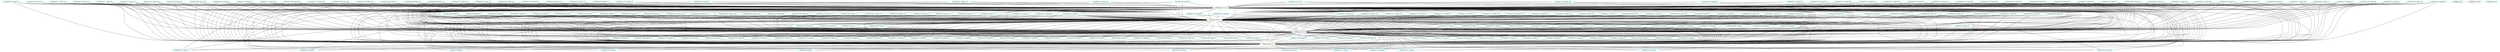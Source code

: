 graph {
"VarName('t8',temp)"[color=cyan,label="VarName('t8',temp).0"]
"VarName('t129',temp)"[color=cyan,label="VarName('t129',temp).1"]
"VarName('t128',temp)"[color=cyan,label="VarName('t128',temp).2"]
"VarName('t9',temp)"[color=cyan,label="VarName('t9',temp).3"]
"VarName('t125',temp)"[color=cyan,label="VarName('t125',temp).4"]
"VarName('t124',temp)"[color=cyan,label="VarName('t124',temp).5"]
"VarName('t127',temp)"[color=cyan,label="VarName('t127',temp).6"]
"ASMReg('edi')"[color=forestgreen,label="ASMReg('edi').7"]
"VarName('t121',temp)"[color=cyan,label="VarName('t121',temp).8"]
"VarName('t120',temp)"[color=cyan,label="VarName('t120',temp).9"]
"VarName('t123',temp)"[color=cyan,label="VarName('t123',temp).10"]
"VarName('t122',temp)"[color=cyan,label="VarName('t122',temp).11"]
"VarName('t181',temp)"[color=cyan,label="VarName('t181',temp).12"]
"ASMReg('edx')"[color=yellow,label="ASMReg('edx').13"]
"VarName('t58',temp)"[color=cyan,label="VarName('t58',temp).14"]
"VarName('t59',temp)"[color=cyan,label="VarName('t59',temp).15"]
"VarName('t56',temp)"[color=cyan,label="VarName('t56',temp).16"]
"VarName('t57',temp)"[color=cyan,label="VarName('t57',temp).17"]
"VarName('t54',temp)"[color=cyan,label="VarName('t54',temp).18"]
"VarName('t55',temp)"[color=cyan,label="VarName('t55',temp).19"]
"VarName('t52',temp)"[color=cyan,label="VarName('t52',temp).20"]
"VarName('t53',temp)"[color=cyan,label="VarName('t53',temp).21"]
"VarName('t50',temp)"[color=cyan,label="VarName('t50',temp).22"]
"VarName('t51',temp)"[color=cyan,label="VarName('t51',temp).23"]
"VarName('t0',temp)"[color=cyan,label="VarName('t0',temp).24"]
"VarName('a',user)"[color=cyan,label="VarName('a',user).25"]
"VarName('t1',temp)"[color=cyan,label="VarName('t1',temp).26"]
"VarName('t190',temp)"[color=cyan,label="VarName('t190',temp).27"]
"VarName('t126',temp)"[color=cyan,label="VarName('t126',temp).28"]
"VarName('t101',temp)"[color=cyan,label="VarName('t101',temp).29"]
"VarName('t138',temp)"[color=cyan,label="VarName('t138',temp).30"]
"VarName('t139',temp)"[color=cyan,label="VarName('t139',temp).31"]
"VarName('t136',temp)"[color=cyan,label="VarName('t136',temp).32"]
"VarName('t137',temp)"[color=cyan,label="VarName('t137',temp).33"]
"VarName('t134',temp)"[color=cyan,label="VarName('t134',temp).34"]
"VarName('t135',temp)"[color=cyan,label="VarName('t135',temp).35"]
"VarName('t132',temp)"[color=cyan,label="VarName('t132',temp).36"]
"VarName('t133',temp)"[color=cyan,label="VarName('t133',temp).37"]
"VarName('t130',temp)"[color=cyan,label="VarName('t130',temp).38"]
"VarName('t131',temp)"[color=cyan,label="VarName('t131',temp).39"]
"VarName('t38',temp)"[color=cyan,label="VarName('t38',temp).40"]
"VarName('t39',temp)"[color=cyan,label="VarName('t39',temp).41"]
"VarName('t30',temp)"[color=cyan,label="VarName('t30',temp).42"]
"VarName('t31',temp)"[color=cyan,label="VarName('t31',temp).43"]
"VarName('t32',temp)"[color=cyan,label="VarName('t32',temp).44"]
"VarName('t33',temp)"[color=cyan,label="VarName('t33',temp).45"]
"VarName('t34',temp)"[color=cyan,label="VarName('t34',temp).46"]
"VarName('t35',temp)"[color=cyan,label="VarName('t35',temp).47"]
"VarName('t36',temp)"[color=cyan,label="VarName('t36',temp).48"]
"VarName('t37',temp)"[color=cyan,label="VarName('t37',temp).49"]
"VarName('t49',temp)"[color=cyan,label="VarName('t49',temp).50"]
"VarName('t48',temp)"[color=cyan,label="VarName('t48',temp).51"]
"VarName('t45',temp)"[color=cyan,label="VarName('t45',temp).52"]
"VarName('t44',temp)"[color=cyan,label="VarName('t44',temp).53"]
"VarName('t47',temp)"[color=cyan,label="VarName('t47',temp).54"]
"VarName('t46',temp)"[color=cyan,label="VarName('t46',temp).55"]
"VarName('t41',temp)"[color=cyan,label="VarName('t41',temp).56"]
"VarName('t40',temp)"[color=cyan,label="VarName('t40',temp).57"]
"VarName('t43',temp)"[color=cyan,label="VarName('t43',temp).58"]
"VarName('t42',temp)"[color=cyan,label="VarName('t42',temp).59"]
"ASMReg('esi')"[color=brown,label="ASMReg('esi').60"]
"ASMReg('ebx')"[color=cyan,label="ASMReg('ebx').61"]
"VarName('t189',temp)"[color=cyan,label="VarName('t189',temp).62"]
"ASMReg('esp')"[color=blue,label="ASMReg('esp').63"]
"VarName('t187',temp)"[color=cyan,label="VarName('t187',temp).64"]
"VarName('t186',temp)"[color=cyan,label="VarName('t186',temp).65"]
"VarName('t185',temp)"[color=cyan,label="VarName('t185',temp).66"]
"VarName('t184',temp)"[color=cyan,label="VarName('t184',temp).67"]
"VarName('t183',temp)"[color=cyan,label="VarName('t183',temp).68"]
"VarName('t182',temp)"[color=cyan,label="VarName('t182',temp).69"]
"VarName('z',user)"[color=cyan,label="VarName('z',user).70"]
"VarName('t180',temp)"[color=cyan,label="VarName('t180',temp).71"]
"VarName('t107',temp)"[color=cyan,label="VarName('t107',temp).72"]
"VarName('t106',temp)"[color=cyan,label="VarName('t106',temp).73"]
"VarName('t105',temp)"[color=cyan,label="VarName('t105',temp).74"]
"VarName('t104',temp)"[color=cyan,label="VarName('t104',temp).75"]
"VarName('t103',temp)"[color=cyan,label="VarName('t103',temp).76"]
"VarName('t102',temp)"[color=cyan,label="VarName('t102',temp).77"]
"VarName('b',user)"[color=cyan,label="VarName('b',user).78"]
"VarName('t100',temp)"[color=cyan,label="VarName('t100',temp).79"]
"VarName('t109',temp)"[color=cyan,label="VarName('t109',temp).80"]
"VarName('t108',temp)"[color=cyan,label="VarName('t108',temp).81"]
"VarName('t7',temp)"[color=cyan,label="VarName('t7',temp).82"]
"ASMReg('ecx')"[color=orange,label="ASMReg('ecx').83"]
"VarName('t69',temp)"[color=cyan,label="VarName('t69',temp).84"]
"VarName('t68',temp)"[color=cyan,label="VarName('t68',temp).85"]
"VarName('t63',temp)"[color=cyan,label="VarName('t63',temp).86"]
"VarName('t62',temp)"[color=cyan,label="VarName('t62',temp).87"]
"VarName('t61',temp)"[color=cyan,label="VarName('t61',temp).88"]
"VarName('t60',temp)"[color=cyan,label="VarName('t60',temp).89"]
"VarName('t67',temp)"[color=cyan,label="VarName('t67',temp).90"]
"VarName('t66',temp)"[color=cyan,label="VarName('t66',temp).91"]
"VarName('t65',temp)"[color=cyan,label="VarName('t65',temp).92"]
"VarName('t64',temp)"[color=cyan,label="VarName('t64',temp).93"]
"VarName('t110',temp)"[color=cyan,label="VarName('t110',temp).94"]
"VarName('t111',temp)"[color=cyan,label="VarName('t111',temp).95"]
"VarName('t112',temp)"[color=cyan,label="VarName('t112',temp).96"]
"VarName('t113',temp)"[color=cyan,label="VarName('t113',temp).97"]
"VarName('t114',temp)"[color=cyan,label="VarName('t114',temp).98"]
"VarName('t115',temp)"[color=cyan,label="VarName('t115',temp).99"]
"VarName('t116',temp)"[color=cyan,label="VarName('t116',temp).100"]
"VarName('t117',temp)"[color=cyan,label="VarName('t117',temp).101"]
"VarName('t118',temp)"[color=cyan,label="VarName('t118',temp).102"]
"VarName('t119',temp)"[color=cyan,label="VarName('t119',temp).103"]
"VarName('t161',temp)"[color=cyan,label="VarName('t161',temp).104"]
"VarName('t160',temp)"[color=cyan,label="VarName('t160',temp).105"]
"VarName('t163',temp)"[color=cyan,label="VarName('t163',temp).106"]
"VarName('t162',temp)"[color=cyan,label="VarName('t162',temp).107"]
"VarName('t165',temp)"[color=cyan,label="VarName('t165',temp).108"]
"VarName('t164',temp)"[color=cyan,label="VarName('t164',temp).109"]
"VarName('t167',temp)"[color=cyan,label="VarName('t167',temp).110"]
"VarName('t166',temp)"[color=cyan,label="VarName('t166',temp).111"]
"VarName('t169',temp)"[color=cyan,label="VarName('t169',temp).112"]
"VarName('t168',temp)"[color=cyan,label="VarName('t168',temp).113"]
"VarName('t2',temp)"[color=cyan,label="VarName('t2',temp).114"]
"VarName('t3',temp)"[color=cyan,label="VarName('t3',temp).115"]
"VarName('t4',temp)"[color=cyan,label="VarName('t4',temp).116"]
"VarName('t5',temp)"[color=cyan,label="VarName('t5',temp).117"]
"VarName('t6',temp)"[color=cyan,label="VarName('t6',temp).118"]
"VarName('y',user)"[color=cyan,label="VarName('y',user).119"]
"VarName('t98',temp)"[color=cyan,label="VarName('t98',temp).120"]
"VarName('t99',temp)"[color=cyan,label="VarName('t99',temp).121"]
"VarName('c',user)"[color=cyan,label="VarName('c',user).122"]
"VarName('t92',temp)"[color=cyan,label="VarName('t92',temp).123"]
"VarName('t93',temp)"[color=cyan,label="VarName('t93',temp).124"]
"VarName('t90',temp)"[color=cyan,label="VarName('t90',temp).125"]
"VarName('t91',temp)"[color=cyan,label="VarName('t91',temp).126"]
"VarName('t96',temp)"[color=cyan,label="VarName('t96',temp).127"]
"VarName('t97',temp)"[color=cyan,label="VarName('t97',temp).128"]
"VarName('t94',temp)"[color=cyan,label="VarName('t94',temp).129"]
"VarName('t95',temp)"[color=cyan,label="VarName('t95',temp).130"]
"VarName('t172',temp)"[color=cyan,label="VarName('t172',temp).131"]
"VarName('t173',temp)"[color=cyan,label="VarName('t173',temp).132"]
"VarName('t170',temp)"[color=cyan,label="VarName('t170',temp).133"]
"VarName('t171',temp)"[color=cyan,label="VarName('t171',temp).134"]
"VarName('t176',temp)"[color=cyan,label="VarName('t176',temp).135"]
"VarName('t177',temp)"[color=cyan,label="VarName('t177',temp).136"]
"VarName('t174',temp)"[color=cyan,label="VarName('t174',temp).137"]
"VarName('t175',temp)"[color=cyan,label="VarName('t175',temp).138"]
"VarName('t178',temp)"[color=cyan,label="VarName('t178',temp).139"]
"VarName('t179',temp)"[color=cyan,label="VarName('t179',temp).140"]
"VarName('t74',temp)"[color=cyan,label="VarName('t74',temp).141"]
"ASMReg('eax')"[color=green,label="ASMReg('eax').142"]
"VarName('t76',temp)"[color=cyan,label="VarName('t76',temp).143"]
"VarName('t77',temp)"[color=cyan,label="VarName('t77',temp).144"]
"VarName('t70',temp)"[color=cyan,label="VarName('t70',temp).145"]
"VarName('t71',temp)"[color=cyan,label="VarName('t71',temp).146"]
"VarName('t72',temp)"[color=cyan,label="VarName('t72',temp).147"]
"VarName('t73',temp)"[color=cyan,label="VarName('t73',temp).148"]
"VarName('t78',temp)"[color=cyan,label="VarName('t78',temp).149"]
"VarName('t79',temp)"[color=cyan,label="VarName('t79',temp).150"]
"VarName('t89',temp)"[color=cyan,label="VarName('t89',temp).151"]
"VarName('t88',temp)"[color=cyan,label="VarName('t88',temp).152"]
"VarName('t191',temp)"[color=cyan,label="VarName('t191',temp).153"]
"VarName('t81',temp)"[color=cyan,label="VarName('t81',temp).154"]
"VarName('t80',temp)"[color=cyan,label="VarName('t80',temp).155"]
"VarName('t83',temp)"[color=cyan,label="VarName('t83',temp).156"]
"VarName('t82',temp)"[color=cyan,label="VarName('t82',temp).157"]
"VarName('t85',temp)"[color=cyan,label="VarName('t85',temp).158"]
"VarName('t84',temp)"[color=cyan,label="VarName('t84',temp).159"]
"VarName('t87',temp)"[color=cyan,label="VarName('t87',temp).160"]
"VarName('t86',temp)"[color=cyan,label="VarName('t86',temp).161"]
"VarName('t149',temp)"[color=cyan,label="VarName('t149',temp).162"]
"VarName('t148',temp)"[color=cyan,label="VarName('t148',temp).163"]
"VarName('t143',temp)"[color=cyan,label="VarName('t143',temp).164"]
"VarName('t142',temp)"[color=cyan,label="VarName('t142',temp).165"]
"VarName('t141',temp)"[color=cyan,label="VarName('t141',temp).166"]
"VarName('t140',temp)"[color=cyan,label="VarName('t140',temp).167"]
"VarName('t147',temp)"[color=cyan,label="VarName('t147',temp).168"]
"VarName('t146',temp)"[color=cyan,label="VarName('t146',temp).169"]
"VarName('t145',temp)"[color=cyan,label="VarName('t145',temp).170"]
"VarName('t144',temp)"[color=cyan,label="VarName('t144',temp).171"]
"VarName('t29',temp)"[color=cyan,label="VarName('t29',temp).172"]
"VarName('t28',temp)"[color=cyan,label="VarName('t28',temp).173"]
"VarName('t27',temp)"[color=cyan,label="VarName('t27',temp).174"]
"VarName('t26',temp)"[color=cyan,label="VarName('t26',temp).175"]
"VarName('t25',temp)"[color=cyan,label="VarName('t25',temp).176"]
"VarName('t24',temp)"[color=cyan,label="VarName('t24',temp).177"]
"VarName('t23',temp)"[color=cyan,label="VarName('t23',temp).178"]
"VarName('t22',temp)"[color=cyan,label="VarName('t22',temp).179"]
"VarName('t21',temp)"[color=cyan,label="VarName('t21',temp).180"]
"VarName('t20',temp)"[color=cyan,label="VarName('t20',temp).181"]
"VarName('x',user)"[color=cyan,label="VarName('x',user).182"]
"VarName('t154',temp)"[color=cyan,label="VarName('t154',temp).183"]
"VarName('t155',temp)"[color=cyan,label="VarName('t155',temp).184"]
"VarName('t156',temp)"[color=cyan,label="VarName('t156',temp).185"]
"VarName('t157',temp)"[color=cyan,label="VarName('t157',temp).186"]
"VarName('t150',temp)"[color=cyan,label="VarName('t150',temp).187"]
"VarName('t151',temp)"[color=cyan,label="VarName('t151',temp).188"]
"VarName('t152',temp)"[color=cyan,label="VarName('t152',temp).189"]
"VarName('t153',temp)"[color=cyan,label="VarName('t153',temp).190"]
"VarName('t158',temp)"[color=cyan,label="VarName('t158',temp).191"]
"VarName('t159',temp)"[color=cyan,label="VarName('t159',temp).192"]
"VarName('t12',temp)"[color=cyan,label="VarName('t12',temp).193"]
"VarName('t13',temp)"[color=cyan,label="VarName('t13',temp).194"]
"VarName('t10',temp)"[color=cyan,label="VarName('t10',temp).195"]
"VarName('t11',temp)"[color=cyan,label="VarName('t11',temp).196"]
"VarName('t16',temp)"[color=cyan,label="VarName('t16',temp).197"]
"VarName('t17',temp)"[color=cyan,label="VarName('t17',temp).198"]
"VarName('t14',temp)"[color=cyan,label="VarName('t14',temp).199"]
"VarName('t15',temp)"[color=cyan,label="VarName('t15',temp).200"]
"VarName('t18',temp)"[color=cyan,label="VarName('t18',temp).201"]
"VarName('t19',temp)"[color=cyan,label="VarName('t19',temp).202"]
"VarName('t75',temp)"[color=cyan,label="VarName('t75',temp).203"]
"VarName('t188',temp)"[color=cyan,label="VarName('t188',temp).204"]

"VarName('t89',temp)" -- "ASMReg('ecx')"
"VarName('t18',temp)" -- "ASMReg('edx')"
"ASMReg('eax')" -- "VarName('t175',temp)"
"VarName('t177',temp)" -- "ASMReg('esp')"
"ASMReg('esp')" -- "VarName('t30',temp)"
"VarName('t27',temp)" -- "ASMReg('edx')"
"VarName('t179',temp)" -- "ASMReg('edx')"
"VarName('t74',temp)" -- "ASMReg('edx')"
"VarName('t106',temp)" -- "ASMReg('edx')"
"ASMReg('eax')" -- "VarName('t38',temp)"
"ASMReg('eax')" -- "VarName('t65',temp)"
"VarName('c',user)" -- "ASMReg('esp')"
"ASMReg('eax')" -- "VarName('t165',temp)"
"VarName('t148',temp)" -- "ASMReg('eax')"
"ASMReg('eax')" -- "VarName('t47',temp)"
"VarName('t132',temp)" -- "ASMReg('edx')"
"ASMReg('eax')" -- "VarName('t179',temp)"
"VarName('t50',temp)" -- "ASMReg('edx')"
"ASMReg('eax')" -- "VarName('t176',temp)"
"ASMReg('eax')" -- "VarName('t121',temp)"
"VarName('t54',temp)" -- "ASMReg('edx')"
"VarName('t96',temp)" -- "ASMReg('edx')"
"VarName('t115',temp)" -- "ASMReg('esp')"
"VarName('t63',temp)" -- "ASMReg('edx')"
"VarName('t188',temp)" -- "ASMReg('ecx')"
"VarName('t149',temp)" -- "ASMReg('esp')"
"ASMReg('ecx')" -- "VarName('t35',temp)"
"VarName('t28',temp)" -- "ASMReg('ecx')"
"VarName('t141',temp)" -- "ASMReg('eax')"
"ASMReg('esp')" -- "VarName('t52',temp)"
"VarName('t165',temp)" -- "ASMReg('esp')"
"ASMReg('eax')" -- "ASMReg('edx')"
"VarName('t4',temp)" -- "ASMReg('ecx')"
"VarName('t5',temp)" -- "ASMReg('esp')"
"VarName('t14',temp)" -- "ASMReg('eax')"
"VarName('t15',temp)" -- "ASMReg('eax')"
"VarName('t178',temp)" -- "ASMReg('edx')"
"VarName('t18',temp)" -- "ASMReg('esp')"
"VarName('t34',temp)" -- "ASMReg('edx')"
"VarName('t17',temp)" -- "ASMReg('esp')"
"VarName('t169',temp)" -- "ASMReg('edx')"
"VarName('t11',temp)" -- "ASMReg('ecx')"
"ASMReg('ecx')" -- "VarName('t139',temp)"
"ASMReg('esp')" -- "VarName('t9',temp)"
"ASMReg('eax')" -- "VarName('t185',temp)"
"VarName('t112',temp)" -- "ASMReg('edx')"
"ASMReg('ecx')" -- "VarName('t106',temp)"
"VarName('t70',temp)" -- "ASMReg('esp')"
"VarName('t169',temp)" -- "ASMReg('esp')"
"ASMReg('esp')" -- "VarName('t135',temp)"
"ASMReg('ecx')" -- "VarName('a',user)"
"ASMReg('eax')" -- "VarName('t128',temp)"
"ASMReg('eax')" -- "VarName('t183',temp)"
"VarName('t11',temp)" -- "ASMReg('esp')"
"ASMReg('ecx')" -- "VarName('t181',temp)"
"VarName('t151',temp)" -- "ASMReg('esp')"
"ASMReg('eax')" -- "VarName('t0',temp)"
"ASMReg('ecx')" -- "VarName('t32',temp)"
"ASMReg('eax')" -- "VarName('t102',temp)"
"VarName('t28',temp)" -- "ASMReg('edx')"
"VarName('t147',temp)" -- "ASMReg('eax')"
"VarName('t96',temp)" -- "ASMReg('esp')"
"VarName('t66',temp)" -- "ASMReg('ecx')"
"VarName('t152',temp)" -- "ASMReg('eax')"
"VarName('t149',temp)" -- "ASMReg('eax')"
"VarName('t186',temp)" -- "ASMReg('edx')"
"VarName('t176',temp)" -- "ASMReg('esp')"
"VarName('t140',temp)" -- "ASMReg('eax')"
"VarName('t95',temp)" -- "ASMReg('esp')"
"VarName('t165',temp)" -- "ASMReg('edx')"
"VarName('t81',temp)" -- "ASMReg('eax')"
"ASMReg('ecx')" -- "VarName('t123',temp)"
"ASMReg('ecx')" -- "VarName('t132',temp)"
"ASMReg('eax')" -- "VarName('t93',temp)"
"VarName('t100',temp)" -- "ASMReg('edx')"
"VarName('t67',temp)" -- "ASMReg('edx')"
"VarName('t157',temp)" -- "ASMReg('esp')"
"ASMReg('ecx')" -- "VarName('t109',temp)"
"VarName('t45',temp)" -- "ASMReg('edx')"
"ASMReg('eax')" -- "VarName('t49',temp)"
"ASMReg('eax')" -- "VarName('t51',temp)"
"VarName('t179',temp)" -- "ASMReg('esp')"
"ASMReg('eax')" -- "VarName('t169',temp)"
"ASMReg('esp')" -- "VarName('a',user)"
"VarName('t170',temp)" -- "ASMReg('ecx')"
"VarName('t114',temp)" -- "ASMReg('esp')"
"ASMReg('eax')" -- "VarName('c',user)"
"ASMReg('eax')" -- "VarName('t133',temp)"
"ASMReg('edx')" -- "VarName('t120',temp)"
"ASMReg('esp')" -- "VarName('t44',temp)"
"ASMReg('ecx')" -- "VarName('t55',temp)"
"VarName('t86',temp)" -- "ASMReg('esp')"
"VarName('t166',temp)" -- "ASMReg('edx')"
"ASMReg('ecx')" -- "VarName('t44',temp)"
"ASMReg('esp')" -- "VarName('t189',temp)"
"ASMReg('eax')" -- "VarName('t3',temp)"
"VarName('t88',temp)" -- "ASMReg('ecx')"
"VarName('t16',temp)" -- "ASMReg('esp')"
"ASMReg('ecx')" -- "VarName('t120',temp)"
"ASMReg('ecx')" -- "VarName('t54',temp)"
"VarName('t172',temp)" -- "ASMReg('ecx')"
"ASMReg('esp')" -- "VarName('t35',temp)"
"ASMReg('eax')" -- "VarName('t98',temp)"
"VarName('t167',temp)" -- "ASMReg('esp')"
"ASMReg('eax')" -- "VarName('t35',temp)"
"ASMReg('eax')" -- "VarName('t60',temp)"
"ASMReg('ecx')" -- "VarName('t7',temp)"
"VarName('t119',temp)" -- "ASMReg('edx')"
"VarName('t135',temp)" -- "ASMReg('edx')"
"VarName('t38',temp)" -- "ASMReg('edx')"
"ASMReg('esp')" -- "VarName('t101',temp)"
"VarName('t157',temp)" -- "ASMReg('eax')"
"VarName('t14',temp)" -- "ASMReg('ecx')"
"VarName('t57',temp)" -- "ASMReg('edx')"
"VarName('t91',temp)" -- "ASMReg('edx')"
"ASMReg('eax')" -- "VarName('t138',temp)"
"ASMReg('eax')" -- "VarName('t124',temp)"
"VarName('t150',temp)" -- "ASMReg('edx')"
"VarName('t17',temp)" -- "ASMReg('ecx')"
"ASMReg('eax')" -- "VarName('t116',temp)"
"ASMReg('eax')" -- "VarName('t4',temp)"
"VarName('t170',temp)" -- "ASMReg('edx')"
"VarName('t180',temp)" -- "ASMReg('edx')"
"VarName('t33',temp)" -- "ASMReg('edx')"
"VarName('t97',temp)" -- "ASMReg('ecx')"
"ASMReg('esp')" -- "VarName('t32',temp)"
"VarName('x',user)" -- "ASMReg('esp')"
"ASMReg('eax')" -- "VarName('t190',temp)"
"VarName('t83',temp)" -- "ASMReg('esp')"
"VarName('t130',temp)" -- "ASMReg('edx')"
"VarName('t29',temp)" -- "ASMReg('esp')"
"ASMReg('eax')" -- "VarName('t67',temp)"
"VarName('t134',temp)" -- "ASMReg('edx')"
"ASMReg('eax')" -- "VarName('t167',temp)"
"VarName('t156',temp)" -- "ASMReg('eax')"
"VarName('t16',temp)" -- "ASMReg('edx')"
"ASMReg('eax')" -- "VarName('t45',temp)"
"VarName('t6',temp)" -- "ASMReg('ecx')"
"VarName('t90',temp)" -- "ASMReg('edx')"
"ASMReg('esp')" -- "VarName('t132',temp)"
"VarName('t166',temp)" -- "ASMReg('esp')"
"VarName('t190',temp)" -- "ASMReg('edx')"
"VarName('t154',temp)" -- "ASMReg('ecx')"
"VarName('t17',temp)" -- "ASMReg('eax')"
"VarName('t78',temp)" -- "ASMReg('esp')"
"VarName('t87',temp)" -- "ASMReg('esp')"
"ASMReg('ecx')" -- "VarName('t37',temp)"
"ASMReg('eax')" -- "VarName('t105',temp)"
"VarName('t114',temp)" -- "ASMReg('edx')"
"ASMReg('esp')" -- "VarName('t50',temp)"
"ASMReg('ecx')" -- "VarName('t59',temp)"
"VarName('t32',temp)" -- "ASMReg('edx')"
"ASMReg('ecx')" -- "VarName('t48',temp)"
"VarName('t5',temp)" -- "ASMReg('edx')"
"VarName('t166',temp)" -- "ASMReg('ecx')"
"VarName('t65',temp)" -- "ASMReg('ecx')"
"VarName('t100',temp)" -- "ASMReg('esp')"
"ASMReg('eax')" -- "VarName('t187',temp)"
"VarName('t80',temp)" -- "ASMReg('ecx')"
"VarName('t72',temp)" -- "ASMReg('eax')"
"ASMReg('ecx')" -- "VarName('t104',temp)"
"VarName('y',user)" -- "ASMReg('edx')"
"VarName('t98',temp)" -- "ASMReg('esp')"
"VarName('t176',temp)" -- "ASMReg('edx')"
"VarName('t21',temp)" -- "ASMReg('eax')"
"ASMReg('esp')" -- "VarName('t128',temp)"
"VarName('t183',temp)" -- "ASMReg('esp')"
"VarName('t51',temp)" -- "ASMReg('edx')"
"VarName('t89',temp)" -- "ASMReg('eax')"
"VarName('t164',temp)" -- "ASMReg('ecx')"
"ASMReg('ecx')" -- "VarName('t187',temp)"
"VarName('t25',temp)" -- "ASMReg('eax')"
"ASMReg('eax')" -- "VarName('t134',temp)"
"VarName('t191',temp)" -- "ASMReg('ecx')"
"ASMReg('esp')" -- "VarName('t59',temp)"
"ASMReg('esp')" -- "ASMReg('esp')"
"ASMReg('ecx')" -- "VarName('t52',temp)"
"ASMReg('ecx')" -- "VarName('b',user)"
"VarName('t80',temp)" -- "ASMReg('esp')"
"VarName('t88',temp)" -- "ASMReg('edx')"
"VarName('t27',temp)" -- "ASMReg('ecx')"
"VarName('t173',temp)" -- "ASMReg('ecx')"
"VarName('t70',temp)" -- "ASMReg('edx')"
"VarName('t102',temp)" -- "ASMReg('edx')"
"ASMReg('ecx')" -- "VarName('t130',temp)"
"ASMReg('eax')" -- "VarName('t59',temp)"
"VarName('t150',temp)" -- "ASMReg('eax')"
"VarName('t81',temp)" -- "ASMReg('edx')"
"ASMReg('eax')" -- "VarName('t95',temp)"
"ASMReg('eax')" -- "VarName('t32',temp)"
"ASMReg('eax')" -- "VarName('t53',temp)"
"ASMReg('ecx')" -- "VarName('t8',temp)"
"VarName('t13',temp)" -- "ASMReg('eax')"
"VarName('t1',temp)" -- "ASMReg('edx')"
"VarName('t15',temp)" -- "ASMReg('ecx')"
"VarName('t160',temp)" -- "ASMReg('esp')"
"VarName('t175',temp)" -- "ASMReg('esp')"
"VarName('t164',temp)" -- "ASMReg('edx')"
"ASMReg('esp')" -- "VarName('t125',temp)"
"VarName('t19',temp)" -- "ASMReg('ecx')"
"ASMReg('esp')" -- "VarName('t46',temp)"
"VarName('t157',temp)" -- "ASMReg('edx')"
"ASMReg('eax')" -- "VarName('t117',temp)"
"ASMReg('ecx')" -- "VarName('t46',temp)"
"VarName('t94',temp)" -- "ASMReg('edx')"
"ASMReg('eax')" -- "VarName('t1',temp)"
"VarName('t171',temp)" -- "ASMReg('ecx')"
"VarName('t82',temp)" -- "ASMReg('eax')"
"ASMReg('esp')" -- "VarName('t37',temp)"
"ASMReg('eax')" -- "VarName('t50',temp)"
"VarName('t116',temp)" -- "ASMReg('ecx')"
"VarName('t137',temp)" -- "ASMReg('edx')"
"VarName('t36',temp)" -- "ASMReg('edx')"
"ASMReg('eax')" -- "VarName('t58',temp)"
"ASMReg('eax')" -- "VarName('t62',temp)"
"ASMReg('ecx')" -- "VarName('t1',temp)"
"VarName('t146',temp)" -- "ASMReg('edx')"
"VarName('t11',temp)" -- "ASMReg('edx')"
"VarName('t6',temp)" -- "ASMReg('esp')"
"VarName('t93',temp)" -- "ASMReg('edx')"
"ASMReg('esp')" -- "VarName('t127',temp)"
"VarName('t91',temp)" -- "ASMReg('ecx')"
"VarName('t178',temp)" -- "ASMReg('ecx')"
"VarName('t0',temp)" -- "ASMReg('edx')"
"VarName('t155',temp)" -- "ASMReg('ecx')"
"VarName('t85',temp)" -- "ASMReg('ecx')"
"VarName('a',user)" -- "ASMReg('edx')"
"VarName('t81',temp)" -- "ASMReg('esp')"
"VarName('t147',temp)" -- "ASMReg('edx')"
"VarName('t113',temp)" -- "ASMReg('edx')"
"ASMReg('ecx')" -- "VarName('t38',temp)"
"ASMReg('eax')" -- "VarName('t114',temp)"
"ASMReg('eax')" -- "VarName('t108',temp)"
"VarName('t31',temp)" -- "ASMReg('edx')"
"VarName('t94',temp)" -- "ASMReg('ecx')"
"VarName('t142',temp)" -- "ASMReg('eax')"
"ASMReg('ecx')" -- "VarName('t129',temp)"
"VarName('t65',temp)" -- "ASMReg('esp')"
"ASMReg('eax')" -- "VarName('t69',temp)"
"ASMReg('ecx')" -- "VarName('t103',temp)"
"VarName('t24',temp)" -- "ASMReg('ecx')"
"VarName('t171',temp)" -- "ASMReg('edx')"
"ASMReg('eax')" -- "VarName('t43',temp)"
"ASMReg('eax')" -- "VarName('t74',temp)"
"ASMReg('eax')" -- "VarName('t163',temp)"
"ASMReg('esp')" -- "VarName('t130',temp)"
"VarName('t2',temp)" -- "ASMReg('esp')"
"VarName('t167',temp)" -- "ASMReg('ecx')"
"ASMReg('ecx')" -- "VarName('t182',temp)"
"VarName('t7',temp)" -- "ASMReg('esp')"
"ASMReg('ecx')" -- "VarName('t31',temp)"
"ASMReg('eax')" -- "VarName('t107',temp)"
"ASMReg('esp')" -- "VarName('t56',temp)"
"VarName('t74',temp)" -- "ASMReg('esp')"
"VarName('t143',temp)" -- "ASMReg('eax')"
"VarName('t26',temp)" -- "ASMReg('ecx')"
"VarName('t141',temp)" -- "ASMReg('esp')"
"ASMReg('edx')" -- "VarName('t8',temp)"
"VarName('t77',temp)" -- "ASMReg('edx')"
"VarName('t91',temp)" -- "ASMReg('esp')"
"VarName('t146',temp)" -- "ASMReg('esp')"
"VarName('t148',temp)" -- "ASMReg('esp')"
"ASMReg('ecx')" -- "VarName('t39',temp)"
"ASMReg('eax')" -- "VarName('t181',temp)"
"VarName('t131',temp)" -- "ASMReg('edx')"
"VarName('t168',temp)" -- "ASMReg('esp')"
"VarName('t161',temp)" -- "ASMReg('edx')"
"VarName('t12',temp)" -- "ASMReg('ecx')"
"ASMReg('eax')" -- "VarName('t115',temp)"
"ASMReg('eax')" -- "VarName('t54',temp)"
"ASMReg('eax')" -- "VarName('t172',temp)"
"ASMReg('esp')" -- "VarName('t139',temp)"
"ASMReg('eax')" -- "ASMReg('eax')"
"VarName('x',user)" -- "ASMReg('ecx')"
"VarName('t143',temp)" -- "ASMReg('esp')"
"ASMReg('eax')" -- "VarName('t97',temp)"
"ASMReg('eax')" -- "VarName('t2',temp)"
"VarName('t189',temp)" -- "ASMReg('edx')"
"ASMReg('ecx')" -- "VarName('t185',temp)"
"VarName('t2',temp)" -- "ASMReg('ecx')"
"ASMReg('eax')" -- "VarName('t136',temp)"
"ASMReg('edx')" -- "VarName('t123',temp)"
"ASMReg('ecx')" -- "VarName('t190',temp)"
"ASMReg('esp')" -- "VarName('t41',temp)"
"ASMReg('ecx')" -- "VarName('t50',temp)"
"ASMReg('ecx')" -- "VarName('t41',temp)"
"ASMReg('eax')" -- "VarName('a',user)"
"ASMReg('eax')" -- "VarName('t118',temp)"
"VarName('t159',temp)" -- "ASMReg('esp')"
"VarName('t150',temp)" -- "ASMReg('ecx')"
"VarName('t152',temp)" -- "ASMReg('edx')"
"VarName('t85',temp)" -- "ASMReg('esp')"
"ASMReg('ecx')" -- "VarName('t127',temp)"
"VarName('t79',temp)" -- "ASMReg('eax')"
"ASMReg('ecx')" -- "VarName('t136',temp)"
"VarName('t117',temp)" -- "ASMReg('ecx')"
"ASMReg('eax')" -- "ASMReg('esp')"
"VarName('t179',temp)" -- "ASMReg('ecx')"
"VarName('t182',temp)" -- "ASMReg('edx')"
"VarName('t191',temp)" -- "ASMReg('edx')"
"VarName('t154',temp)" -- "ASMReg('eax')"
"ASMReg('eax')" -- "VarName('t30',temp)"
"VarName('b',user)" -- "ASMReg('esp')"
"VarName('t161',temp)" -- "ASMReg('ecx')"
"VarName('t144',temp)" -- "ASMReg('esp')"
"ASMReg('eax')" -- "VarName('t186',temp)"
"ASMReg('esp')" -- "VarName('t122',temp)"
"VarName('t155',temp)" -- "ASMReg('edx')"
"VarName('t41',temp)" -- "ASMReg('edx')"
"VarName('t84',temp)" -- "ASMReg('ecx')"
"VarName('t159',temp)" -- "ASMReg('edx')"
"ASMReg('edx')" -- "VarName('t124',temp)"
"ASMReg('eax')" -- "ASMReg('ecx')"
"VarName('t140',temp)" -- "ASMReg('edx')"
"ASMReg('esp')" -- "VarName('t48',temp)"
"ASMReg('ecx')" -- "VarName('t125',temp)"
"VarName('t95',temp)" -- "ASMReg('ecx')"
"ASMReg('eax')" -- "VarName('t7',temp)"
"VarName('t159',temp)" -- "ASMReg('eax')"
"ASMReg('eax')" -- "VarName('t177',temp)"
"VarName('t116',temp)" -- "ASMReg('edx')"
"ASMReg('esp')" -- "VarName('t31',temp)"
"VarName('t20',temp)" -- "ASMReg('ecx')"
"VarName('t107',temp)" -- "ASMReg('edx')"
"VarName('t153',temp)" -- "ASMReg('eax')"
"VarName('t82',temp)" -- "ASMReg('ecx')"
"VarName('t58',temp)" -- "ASMReg('edx')"
"ASMReg('eax')" -- "VarName('t39',temp)"
"VarName('t62',temp)" -- "ASMReg('esp')"
"ASMReg('eax')" -- "VarName('t164',temp)"
"VarName('t23',temp)" -- "ASMReg('ecx')"
"VarName('t177',temp)" -- "ASMReg('ecx')"
"VarName('t73',temp)" -- "ASMReg('ecx')"
"VarName('t29',temp)" -- "ASMReg('eax')"
"ASMReg('eax')" -- "VarName('t46',temp)"
"ASMReg('esp')" -- "VarName('t129',temp)"
"VarName('t145',temp)" -- "ASMReg('edx')"
"VarName('x',user)" -- "ASMReg('eax')"
"VarName('t141',temp)" -- "ASMReg('edx')"
"ASMReg('eax')" -- "VarName('t120',temp)"
"VarName('t174',temp)" -- "ASMReg('edx')"
"VarName('t12',temp)" -- "ASMReg('eax')"
"ASMReg('ecx')" -- "VarName('t189',temp)"
"VarName('t158',temp)" -- "ASMReg('esp')"
"ASMReg('esp')" -- "VarName('t53',temp)"
"VarName('t53',temp)" -- "ASMReg('edx')"
"VarName('t95',temp)" -- "ASMReg('edx')"
"VarName('t26',temp)" -- "ASMReg('esp')"
"VarName('t156',temp)" -- "ASMReg('ecx')"
"VarName('t60',temp)" -- "ASMReg('edx')"
"VarName('z',user)" -- "ASMReg('edx')"
"ASMReg('eax')" -- "VarName('t90',temp)"
"VarName('t146',temp)" -- "ASMReg('ecx')"
"VarName('t109',temp)" -- "ASMReg('esp')"
"VarName('t28',temp)" -- "ASMReg('esp')"
"VarName('t14',temp)" -- "ASMReg('edx')"
"VarName('t25',temp)" -- "ASMReg('edx')"
"VarName('t173',temp)" -- "ASMReg('edx')"
"ASMReg('eax')" -- "VarName('t184',temp)"
"VarName('t37',temp)" -- "ASMReg('edx')"
"VarName('t76',temp)" -- "ASMReg('edx')"
"ASMReg('ecx')" -- "VarName('t101',temp)"
"ASMReg('eax')" -- "VarName('t41',temp)"
"VarName('t71',temp)" -- "ASMReg('eax')"
"VarName('t10',temp)" -- "ASMReg('edx')"
"ASMReg('esp')" -- "VarName('t136',temp)"
"ASMReg('eax')" -- "VarName('t170',temp)"
"VarName('t79',temp)" -- "ASMReg('esp')"
"VarName('t145',temp)" -- "ASMReg('ecx')"
"VarName('c',user)" -- "ASMReg('ecx')"
"VarName('t93',temp)" -- "ASMReg('ecx')"
"VarName('t61',temp)" -- "ASMReg('esp')"
"ASMReg('ecx')" -- "VarName('t180',temp)"
"ASMReg('ecx')" -- "VarName('t33',temp)"
"ASMReg('edx')" -- "VarName('t128',temp)"
"VarName('t65',temp)" -- "ASMReg('edx')"
"ASMReg('eax')" -- "VarName('t101',temp)"
"ASMReg('esp')" -- "VarName('t54',temp)"
"VarName('t61',temp)" -- "ASMReg('edx')"
"VarName('t21',temp)" -- "ASMReg('ecx')"
"VarName('t79',temp)" -- "ASMReg('edx')"
"VarName('t15',temp)" -- "ASMReg('esp')"
"VarName('t175',temp)" -- "ASMReg('ecx')"
"ASMReg('esp')" -- "VarName('t181',temp)"
"VarName('t151',temp)" -- "ASMReg('ecx')"
"VarName('t80',temp)" -- "ASMReg('eax')"
"VarName('t111',temp)" -- "ASMReg('esp')"
"VarName('t188',temp)" -- "ASMReg('eax')"
"ASMReg('ecx')" -- "VarName('t122',temp)"
"ASMReg('ecx')" -- "VarName('t133',temp)"
"VarName('t63',temp)" -- "ASMReg('esp')"
"VarName('t78',temp)" -- "ASMReg('edx')"
"VarName('t25',temp)" -- "ASMReg('esp')"
"VarName('t68',temp)" -- "ASMReg('esp')"
"ASMReg('ecx')" -- "VarName('t108',temp)"
"VarName('t160',temp)" -- "ASMReg('ecx')"
"ASMReg('eax')" -- "VarName('t48',temp)"
"ASMReg('eax')" -- "VarName('t56',temp)"
"ASMReg('eax')" -- "VarName('t174',temp)"
"VarName('t108',temp)" -- "ASMReg('esp')"
"VarName('t176',temp)" -- "ASMReg('ecx')"
"VarName('z',user)" -- "ASMReg('esp')"
"VarName('t153',temp)" -- "ASMReg('esp')"
"ASMReg('eax')" -- "VarName('t111',temp)"
"VarName('t157',temp)" -- "ASMReg('ecx')"
"VarName('t46',temp)" -- "ASMReg('edx')"
"VarName('t87',temp)" -- "ASMReg('ecx')"
"VarName('c',user)" -- "ASMReg('edx')"
"VarName('t13',temp)" -- "ASMReg('edx')"
"VarName('t142',temp)" -- "ASMReg('esp')"
"ASMReg('eax')" -- "VarName('t130',temp)"
"ASMReg('edx')" -- "VarName('t121',temp)"
"VarName('t99',temp)" -- "ASMReg('ecx')"
"ASMReg('esp')" -- "VarName('t43',temp)"
"ASMReg('esp')" -- "VarName('t120',temp)"
"ASMReg('ecx')" -- "VarName('t56',temp)"
"VarName('t27',temp)" -- "ASMReg('esp')"
"ASMReg('ecx')" -- "VarName('t43',temp)"
"VarName('t188',temp)" -- "ASMReg('esp')"
"VarName('t76',temp)" -- "ASMReg('eax')"
"VarName('t20',temp)" -- "ASMReg('edx')"
"VarName('t111',temp)" -- "ASMReg('edx')"
"ASMReg('ecx')" -- "VarName('t134',temp)"
"ASMReg('eax')" -- "VarName('t99',temp)"
"VarName('t114',temp)" -- "ASMReg('ecx')"
"VarName('t74',temp)" -- "ASMReg('ecx')"
"VarName('t22',temp)" -- "ASMReg('ecx')"
"ASMReg('eax')" -- "VarName('t36',temp)"
"VarName('t118',temp)" -- "ASMReg('edx')"
"VarName('t112',temp)" -- "ASMReg('esp')"
"VarName('t43',temp)" -- "ASMReg('edx')"
"VarName('t81',temp)" -- "ASMReg('ecx')"
"VarName('t47',temp)" -- "ASMReg('edx')"
"VarName('t85',temp)" -- "ASMReg('edx')"
"VarName('t56',temp)" -- "ASMReg('edx')"
"ASMReg('esp')" -- "VarName('t124',temp)"
"VarName('t142',temp)" -- "ASMReg('edx')"
"VarName('t22',temp)" -- "ASMReg('eax')"
"VarName('t21',temp)" -- "ASMReg('edx')"
"VarName('t188',temp)" -- "ASMReg('edx')"
"ASMReg('eax')" -- "VarName('t139',temp)"
"ASMReg('eax')" -- "VarName('t127',temp)"
"ASMReg('ecx')" -- "VarName('z',user)"
"VarName('t2',temp)" -- "ASMReg('edx')"
"VarName('t76',temp)" -- "ASMReg('esp')"
"VarName('t19',temp)" -- "ASMReg('esp')"
"VarName('t158',temp)" -- "ASMReg('ecx')"
"VarName('t14',temp)" -- "ASMReg('esp')"
"VarName('t173',temp)" -- "ASMReg('esp')"
"ASMReg('eax')" -- "VarName('t5',temp)"
"VarName('t138',temp)" -- "ASMReg('edx')"
"VarName('t110',temp)" -- "ASMReg('esp')"
"ASMReg('eax')" -- "VarName('t44',temp)"
"ASMReg('ecx')" -- "VarName('t121',temp)"
"VarName('t109',temp)" -- "ASMReg('edx')"
"VarName('t153',temp)" -- "ASMReg('edx')"
"ASMReg('esp')" -- "VarName('t33',temp)"
"VarName('t169',temp)" -- "ASMReg('ecx')"
"VarName('t98',temp)" -- "ASMReg('edx')"
"VarName('t26',temp)" -- "ASMReg('edx')"
"VarName('t75',temp)" -- "ASMReg('edx')"
"ASMReg('eax')" -- "VarName('t66',temp)"
"VarName('t149',temp)" -- "ASMReg('edx')"
"VarName('t87',temp)" -- "ASMReg('eax')"
"ASMReg('eax')" -- "VarName('t64',temp)"
"VarName('t152',temp)" -- "ASMReg('esp')"
"VarName('t20',temp)" -- "ASMReg('esp')"
"ASMReg('eax')" -- "VarName('t178',temp)"
"VarName('t133',temp)" -- "ASMReg('edx')"
"ASMReg('esp')" -- "VarName('t133',temp)"
"VarName('t145',temp)" -- "ASMReg('esp')"
"VarName('t144',temp)" -- "ASMReg('ecx')"
"VarName('t90',temp)" -- "ASMReg('ecx')"
"VarName('t146',temp)" -- "ASMReg('eax')"
"VarName('t126',temp)" -- "ASMReg('edx')"
"ASMReg('eax')" -- "VarName('t113',temp)"
"VarName('t15',temp)" -- "ASMReg('edx')"
"VarName('t97',temp)" -- "ASMReg('edx')"
"VarName('t26',temp)" -- "ASMReg('eax')"
"ASMReg('ecx')" -- "VarName('t34',temp)"
"VarName('t184',temp)" -- "ASMReg('esp')"
"ASMReg('eax')" -- "VarName('t104',temp)"
"ASMReg('esp')" -- "VarName('t51',temp)"
"VarName('t4',temp)" -- "ASMReg('edx')"
"VarName('t73',temp)" -- "ASMReg('eax')"
"VarName('t152',temp)" -- "ASMReg('ecx')"
"VarName('t147',temp)" -- "ASMReg('ecx')"
"ASMReg('esp')" -- "VarName('t38',temp)"
"VarName('t117',temp)" -- "ASMReg('edx')"
"VarName('t90',temp)" -- "ASMReg('esp')"
"VarName('t191',temp)" -- "ASMReg('esp')"
"VarName('t35',temp)" -- "ASMReg('edx')"
"VarName('t92',temp)" -- "ASMReg('ecx')"
"VarName('t168',temp)" -- "ASMReg('edx')"
"ASMReg('ecx')" -- "VarName('t138',temp)"
"VarName('t97',temp)" -- "ASMReg('esp')"
"ASMReg('esp')" -- "VarName('t8',temp)"
"VarName('t187',temp)" -- "ASMReg('esp')"
"VarName('t59',temp)" -- "ASMReg('edx')"
"VarName('t163',temp)" -- "ASMReg('ecx')"
"ASMReg('ecx')" -- "VarName('t107',temp)"
"VarName('t24',temp)" -- "ASMReg('edx')"
"VarName('t20',temp)" -- "ASMReg('eax')"
"VarName('t10',temp)" -- "ASMReg('esp')"
"ASMReg('eax')" -- "VarName('t171',temp)"
"ASMReg('esp')" -- "VarName('t134',temp)"
"VarName('t155',temp)" -- "ASMReg('esp')"
"VarName('t165',temp)" -- "ASMReg('ecx')"
"ASMReg('eax')" -- "VarName('t129',temp)"
"VarName('t60',temp)" -- "ASMReg('esp')"
"VarName('t175',temp)" -- "ASMReg('edx')"
"VarName('t75',temp)" -- "ASMReg('esp')"
"VarName('b',user)" -- "ASMReg('edx')"
"VarName('t64',temp)" -- "ASMReg('ecx')"
"VarName('t172',temp)" -- "ASMReg('esp')"
"VarName('t160',temp)" -- "ASMReg('edx')"
"ASMReg('ecx')" -- "VarName('t53',temp)"
"VarName('t158',temp)" -- "ASMReg('eax')"
"VarName('t89',temp)" -- "ASMReg('edx')"
"ASMReg('esp')" -- "VarName('t138',temp)"
"VarName('t62',temp)" -- "ASMReg('edx')"
"VarName('t84',temp)" -- "ASMReg('esp')"
"ASMReg('ecx')" -- "VarName('t124',temp)"
"ASMReg('eax')" -- "VarName('t8',temp)"
"VarName('t151',temp)" -- "ASMReg('eax')"
"VarName('t11',temp)" -- "ASMReg('eax')"
"ASMReg('ecx')" -- "VarName('t131',temp)"
"VarName('t77',temp)" -- "ASMReg('eax')"
"VarName('t75',temp)" -- "ASMReg('ecx')"
"VarName('t24',temp)" -- "ASMReg('esp')"
"ASMReg('eax')" -- "VarName('t92',temp)"
"VarName('t73',temp)" -- "ASMReg('edx')"
"VarName('t112',temp)" -- "ASMReg('ecx')"
"ASMReg('eax')" -- "VarName('t33',temp)"
"VarName('t21',temp)" -- "ASMReg('esp')"
"VarName('t107',temp)" -- "ASMReg('esp')"
"ASMReg('ecx')" -- "VarName('t9',temp)"
"VarName('t44',temp)" -- "ASMReg('edx')"
"VarName('t82',temp)" -- "ASMReg('edx')"
"VarName('t88',temp)" -- "ASMReg('eax')"
"VarName('t82',temp)" -- "ASMReg('esp')"
"ASMReg('eax')" -- "VarName('t132',temp)"
"ASMReg('edx')" -- "VarName('t127',temp)"
"VarName('t159',temp)" -- "ASMReg('ecx')"
"ASMReg('esp')" -- "VarName('t45',temp)"
"VarName('t73',temp)" -- "ASMReg('esp')"
"VarName('t64',temp)" -- "ASMReg('edx')"
"VarName('t12',temp)" -- "ASMReg('edx')"
"VarName('t113',temp)" -- "ASMReg('ecx')"
"ASMReg('ecx')" -- "VarName('t45',temp)"
"VarName('t110',temp)" -- "ASMReg('ecx')"
"VarName('t149',temp)" -- "ASMReg('ecx')"
"VarName('t93',temp)" -- "ASMReg('esp')"
"VarName('t103',temp)" -- "ASMReg('esp')"
"VarName('t168',temp)" -- "ASMReg('ecx')"
"ASMReg('esp')" -- "VarName('t34',temp)"
"VarName('t86',temp)" -- "ASMReg('eax')"
"VarName('t136',temp)" -- "ASMReg('edx')"
"ASMReg('eax')" -- "VarName('t34',temp)"
"VarName('t13',temp)" -- "ASMReg('esp')"
"ASMReg('eax')" -- "VarName('t61',temp)"
"ASMReg('eax')" -- "VarName('t161',temp)"
"ASMReg('eax')" -- "VarName('t166',temp)"
"VarName('t92',temp)" -- "ASMReg('edx')"
"VarName('t154',temp)" -- "ASMReg('esp')"
"VarName('t39',temp)" -- "ASMReg('edx')"
"ASMReg('esp')" -- "VarName('t126',temp)"
"ASMReg('eax')" -- "VarName('t125',temp)"
"VarName('t70',temp)" -- "ASMReg('eax')"
"VarName('t30',temp)" -- "ASMReg('edx')"
"VarName('t13',temp)" -- "ASMReg('ecx')"
"VarName('t49',temp)" -- "ASMReg('edx')"
"VarName('t3',temp)" -- "ASMReg('edx')"
"VarName('t151',temp)" -- "ASMReg('edx')"
"VarName('t153',temp)" -- "ASMReg('ecx')"
"VarName('t148',temp)" -- "ASMReg('edx')"
"VarName('t117',temp)" -- "ASMReg('esp')"
"VarName('t61',temp)" -- "ASMReg('ecx')"
"VarName('t77',temp)" -- "ASMReg('ecx')"
"VarName('t69',temp)" -- "ASMReg('ecx')"
"VarName('t4',temp)" -- "ASMReg('esp')"
"ASMReg('ecx')" -- "VarName('t128',temp)"
"VarName('t161',temp)" -- "ASMReg('esp')"
"ASMReg('eax')" -- "VarName('t68',temp)"
"ASMReg('eax')" -- "VarName('b',user)"
"VarName('t162',temp)" -- "ASMReg('esp')"
"ASMReg('ecx')" -- "VarName('t102',temp)"
"VarName('t99',temp)" -- "ASMReg('edx')"
"VarName('t42',temp)" -- "ASMReg('edx')"
"ASMReg('eax')" -- "VarName('t42',temp)"
"VarName('t170',temp)" -- "ASMReg('esp')"
"ASMReg('esp')" -- "VarName('t1',temp)"
"VarName('t17',temp)" -- "ASMReg('edx')"
"ASMReg('esp')" -- "VarName('t131',temp)"
"VarName('t77',temp)" -- "ASMReg('esp')"
"VarName('t63',temp)" -- "ASMReg('ecx')"
"VarName('t6',temp)" -- "ASMReg('edx')"
"VarName('t72',temp)" -- "ASMReg('esp')"
"VarName('t142',temp)" -- "ASMReg('ecx')"
"ASMReg('ecx')" -- "VarName('t36',temp)"
"VarName('t16',temp)" -- "ASMReg('eax')"
"ASMReg('eax')" -- "VarName('t106',temp)"
"ASMReg('esp')" -- "ASMReg('edx')"
"ASMReg('esp')" -- "VarName('t57',temp)"
"ASMReg('ecx')" -- "VarName('t58',temp)"
"VarName('t115',temp)" -- "ASMReg('edx')"
"VarName('t139',temp)" -- "ASMReg('edx')"
"ASMReg('ecx')" -- "VarName('t49',temp)"
"VarName('t104',temp)" -- "ASMReg('esp')"
"VarName('t104',temp)" -- "ASMReg('edx')"
"VarName('t108',temp)" -- "ASMReg('edx')"
"VarName('t18',temp)" -- "ASMReg('eax')"
"VarName('y',user)" -- "ASMReg('esp')"
"VarName('t76',temp)" -- "ASMReg('ecx')"
"VarName('t171',temp)" -- "ASMReg('esp')"
"VarName('t68',temp)" -- "ASMReg('edx')"
"VarName('t156',temp)" -- "ASMReg('edx')"
"VarName('t94',temp)" -- "ASMReg('esp')"
"VarName('t118',temp)" -- "ASMReg('ecx')"
"ASMReg('eax')" -- "VarName('t180',temp)"
"VarName('t145',temp)" -- "ASMReg('eax')"
"VarName('t174',temp)" -- "ASMReg('esp')"
"ASMReg('ecx')" -- "VarName('t105',temp)"
"VarName('t84',temp)" -- "ASMReg('eax')"
"ASMReg('eax')" -- "VarName('t55',temp)"
"ASMReg('eax')" -- "VarName('t6',temp)"
"ASMReg('eax')" -- "VarName('t160',temp)"
"VarName('t24',temp)" -- "ASMReg('eax')"
"VarName('t177',temp)" -- "ASMReg('edx')"
"VarName('t191',temp)" -- "ASMReg('eax')"
"ASMReg('eax')" -- "VarName('t173',temp)"
"VarName('t162',temp)" -- "ASMReg('edx')"
"VarName('y',user)" -- "ASMReg('ecx')"
"ASMReg('ecx')" -- "VarName('t184',temp)"
"VarName('t87',temp)" -- "ASMReg('edx')"
"ASMReg('eax')" -- "VarName('t137',temp)"
"VarName('t113',temp)" -- "ASMReg('esp')"
"VarName('t147',temp)" -- "ASMReg('esp')"
"ASMReg('esp')" -- "VarName('t40',temp)"
"VarName('t174',temp)" -- "ASMReg('ecx')"
"ASMReg('ecx')" -- "VarName('t51',temp)"
"VarName('t111',temp)" -- "ASMReg('ecx')"
"VarName('t148',temp)" -- "ASMReg('ecx')"
"ASMReg('ecx')" -- "VarName('t40',temp)"
"VarName('t116',temp)" -- "ASMReg('esp')"
"ASMReg('eax')" -- "VarName('t119',temp)"
"ASMReg('esp')" -- "VarName('t58',temp)"
"VarName('t69',temp)" -- "ASMReg('edx')"
"ASMReg('ecx')" -- "VarName('t126',temp)"
"VarName('t71',temp)" -- "ASMReg('edx')"
"VarName('t88',temp)" -- "ASMReg('esp')"
"VarName('t183',temp)" -- "ASMReg('edx')"
"ASMReg('eax')" -- "VarName('t94',temp)"
"VarName('t155',temp)" -- "ASMReg('eax')"
"VarName('t80',temp)" -- "ASMReg('edx')"
"ASMReg('eax')" -- "VarName('t31',temp)"
"ASMReg('eax')" -- "VarName('t52',temp)"
"VarName('t163',temp)" -- "ASMReg('edx')"
"VarName('t96',temp)" -- "ASMReg('ecx')"
"VarName('t154',temp)" -- "ASMReg('edx')"
"VarName('t185',temp)" -- "ASMReg('esp')"
"VarName('t99',temp)" -- "ASMReg('esp')"
"VarName('t86',temp)" -- "ASMReg('ecx')"
"ASMReg('edx')" -- "VarName('t125',temp)"
"VarName('t182',temp)" -- "ASMReg('esp')"
"VarName('t144',temp)" -- "ASMReg('edx')"
"ASMReg('esp')" -- "VarName('t47',temp)"
"VarName('t10',temp)" -- "ASMReg('ecx')"
"VarName('t48',temp)" -- "ASMReg('edx')"
"ASMReg('eax')" -- "VarName('t122',temp)"
"ASMReg('ecx')" -- "VarName('t47',temp)"
"ASMReg('eax')" -- "VarName('t168',temp)"
"ASMReg('eax')" -- "VarName('t112',temp)"
"VarName('t78',temp)" -- "ASMReg('ecx')"
"VarName('t72',temp)" -- "ASMReg('edx')"
"VarName('t27',temp)" -- "ASMReg('eax')"
"VarName('t60',temp)" -- "ASMReg('ecx')"
"VarName('t70',temp)" -- "ASMReg('ecx')"
"VarName('t150',temp)" -- "ASMReg('esp')"
"VarName('t68',temp)" -- "ASMReg('ecx')"
"ASMReg('esp')" -- "VarName('t36',temp)"
"VarName('t64',temp)" -- "ASMReg('esp')"
"VarName('t83',temp)" -- "ASMReg('eax')"
"VarName('t23',temp)" -- "ASMReg('eax')"
"ASMReg('eax')" -- "VarName('z',user)"
"ASMReg('eax')" -- "VarName('t63',temp)"
"ASMReg('edx')" -- "VarName('t181',temp)"
"ASMReg('ecx')" -- "VarName('t0',temp)"
"VarName('t92',temp)" -- "ASMReg('esp')"
"ASMReg('ecx')" -- "VarName('t186',temp)"
"VarName('t75',temp)" -- "ASMReg('eax')"
"VarName('t66',temp)" -- "ASMReg('esp')"
"VarName('t62',temp)" -- "ASMReg('ecx')"
"VarName('t101',temp)" -- "ASMReg('edx')"
"ASMReg('eax')" -- "VarName('t123',temp)"
"VarName('t141',temp)" -- "ASMReg('ecx')"
"VarName('t140',temp)" -- "ASMReg('esp')"
"ASMReg('eax')" -- "VarName('t135',temp)"
"ASMReg('ecx')" -- "ASMReg('esp')"
"VarName('t3',temp)" -- "ASMReg('esp')"
"VarName('t52',temp)" -- "ASMReg('edx')"
"VarName('t29',temp)" -- "ASMReg('edx')"
"ASMReg('eax')" -- "VarName('t109',temp)"
"ASMReg('eax')" -- "VarName('t9',temp)"
"VarName('t19',temp)" -- "ASMReg('eax')"
"ASMReg('eax')" -- "VarName('t103',temp)"
"VarName('t84',temp)" -- "ASMReg('edx')"
"VarName('t89',temp)" -- "ASMReg('esp')"
"VarName('t22',temp)" -- "ASMReg('esp')"
"VarName('t172',temp)" -- "ASMReg('edx')"
"VarName('t119',temp)" -- "ASMReg('ecx')"
"ASMReg('ecx')" -- "VarName('t137',temp)"
"VarName('t143',temp)" -- "ASMReg('ecx')"
"VarName('t105',temp)" -- "ASMReg('edx')"
"VarName('t105',temp)" -- "ASMReg('esp')"
"VarName('t25',temp)" -- "ASMReg('ecx')"
"ASMReg('ecx')" -- "VarName('t100',temp)"
"ASMReg('eax')" -- "VarName('t40',temp)"
"VarName('t22',temp)" -- "ASMReg('edx')"
"ASMReg('esp')" -- "VarName('t137',temp)"
"VarName('t16',temp)" -- "ASMReg('ecx')"
"VarName('t119',temp)" -- "ASMReg('esp')"
"ASMReg('ecx')" -- "VarName('t183',temp)"
"VarName('t115',temp)" -- "ASMReg('ecx')"
"ASMReg('ecx')" -- "VarName('t30',temp)"
"ASMReg('edx')" -- "VarName('t129',temp)"
"ASMReg('eax')" -- "VarName('t100',temp)"
"ASMReg('esp')" -- "VarName('t55',temp)"
"VarName('t167',temp)" -- "ASMReg('edx')"
"VarName('t29',temp)" -- "ASMReg('ecx')"
"VarName('t83',temp)" -- "ASMReg('ecx')"
"VarName('t5',temp)" -- "ASMReg('ecx')"
"VarName('t78',temp)" -- "ASMReg('eax')"
"ASMReg('edx')" -- "VarName('t9',temp)"
"VarName('t3',temp)" -- "ASMReg('ecx')"
"VarName('t28',temp)" -- "ASMReg('eax')"
"VarName('t66',temp)" -- "ASMReg('edx')"
"VarName('t85',temp)" -- "ASMReg('eax')"
"VarName('t18',temp)" -- "ASMReg('ecx')"
"VarName('t184',temp)" -- "ASMReg('edx')"
"VarName('t12',temp)" -- "ASMReg('esp')"
"ASMReg('eax')" -- "VarName('t182',temp)"
"ASMReg('eax')" -- "VarName('t91',temp)"
"VarName('t156',temp)" -- "ASMReg('esp')"
"ASMReg('eax')" -- "VarName('t126',temp)"
"ASMReg('eax')" -- "VarName('t57',temp)"
"VarName('t103',temp)" -- "ASMReg('edx')"
"VarName('t178',temp)" -- "ASMReg('esp')"
"VarName('x',user)" -- "ASMReg('edx')"
"VarName('t67',temp)" -- "ASMReg('esp')"
"VarName('t180',temp)" -- "ASMReg('esp')"
"VarName('t23',temp)" -- "ASMReg('edx')"
"ASMReg('esp')" -- "VarName('t39',temp)"
"VarName('t7',temp)" -- "ASMReg('edx')"
"ASMReg('eax')" -- "VarName('t131',temp)"
"ASMReg('edx')" -- "VarName('t122',temp)"
"ASMReg('esp')" -- "VarName('t42',temp)"
"ASMReg('ecx')" -- "VarName('t57',temp)"
"VarName('t72',temp)" -- "ASMReg('ecx')"
"VarName('t79',temp)" -- "ASMReg('ecx')"
"ASMReg('ecx')" -- "VarName('t42',temp)"
"VarName('t67',temp)" -- "ASMReg('ecx')"
"VarName('t71',temp)" -- "ASMReg('ecx')"
"VarName('t110',temp)" -- "ASMReg('edx')"
"VarName('t185',temp)" -- "ASMReg('edx')"
"VarName('t23',temp)" -- "ASMReg('esp')"
"VarName('t144',temp)" -- "ASMReg('eax')"
"VarName('t163',temp)" -- "ASMReg('esp')"
"ASMReg('ecx')" -- "VarName('t135',temp)"
"VarName('t19',temp)" -- "ASMReg('edx')"
"ASMReg('eax')" -- "VarName('t189',temp)"
"VarName('t83',temp)" -- "ASMReg('edx')"
"ASMReg('eax')" -- "VarName('t96',temp)"
"VarName('t106',temp)" -- "ASMReg('esp')"
"VarName('t164',temp)" -- "ASMReg('esp')"
"VarName('t10',temp)" -- "ASMReg('eax')"
"ASMReg('eax')" -- "VarName('t37',temp)"
"ASMReg('eax')" -- "VarName('t162',temp)"
"ASMReg('eax')" -- "VarName('y',user)"
"VarName('t71',temp)" -- "ASMReg('esp')"
"VarName('t143',temp)" -- "ASMReg('edx')"
"VarName('t69',temp)" -- "ASMReg('esp')"
"VarName('t186',temp)" -- "ASMReg('esp')"
"ASMReg('esp')" -- "VarName('t123',temp)"
"VarName('t118',temp)" -- "ASMReg('esp')"
"VarName('t140',temp)" -- "ASMReg('ecx')"
"ASMReg('esp')" -- "VarName('t121',temp)"
"VarName('t40',temp)" -- "ASMReg('edx')"
"VarName('t86',temp)" -- "ASMReg('edx')"
"VarName('t187',temp)" -- "ASMReg('edx')"
"ASMReg('esp')" -- "VarName('t49',temp)"
"VarName('t162',temp)" -- "ASMReg('ecx')"
"VarName('t55',temp)" -- "ASMReg('edx')"
"VarName('t98',temp)" -- "ASMReg('ecx')"
"VarName('t158',temp)" -- "ASMReg('edx')"
"ASMReg('eax')" -- "VarName('t110',temp)"
"VarName('t102',temp)" -- "ASMReg('esp')"
"ASMReg('esp')" -- "VarName('t190',temp)"
}


